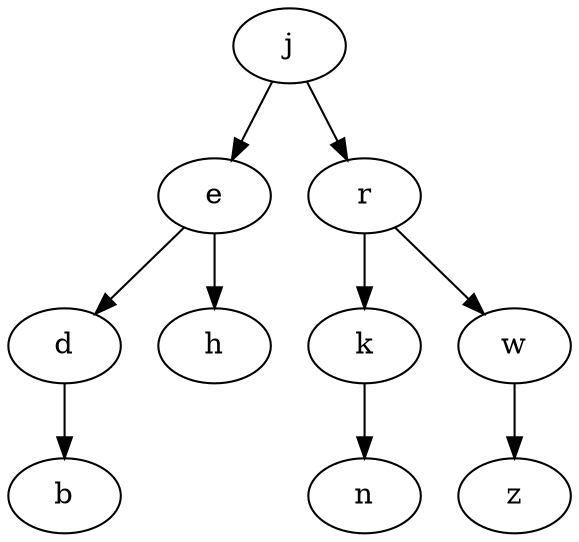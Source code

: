 digraph test_tree {
j -> e;
j -> r ;  
e -> d;
e -> h ;  
d -> b;
r -> k;
r -> w ;  
k -> n ;  
w -> z ;  
}
